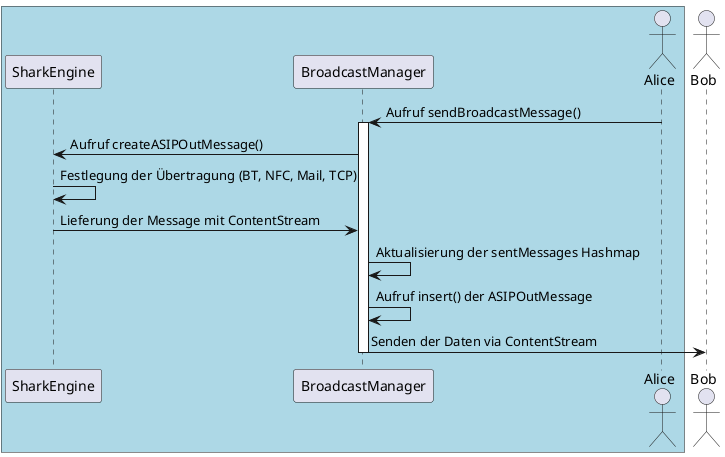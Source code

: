 @startuml
box #lightblue
    participant SharkEngine
	participant BroadcastManager
	actor "Alice"
end box
actor "Bob"

"BroadcastManager" <- "Alice": Aufruf sendBroadcastMessage()
activate BroadcastManager
"BroadcastManager" -> "SharkEngine": Aufruf createASIPOutMessage()
"SharkEngine" -> "SharkEngine": Festlegung der Übertragung (BT, NFC, Mail, TCP)
"SharkEngine" -> "BroadcastManager": Lieferung der Message mit ContentStream
"BroadcastManager" -> "BroadcastManager": Aktualisierung der sentMessages Hashmap
"BroadcastManager" -> "BroadcastManager": Aufruf insert() der ASIPOutMessage
"BroadcastManager" -> "Bob": Senden der Daten via ContentStream
deactivate BroadcastManager
@enduml